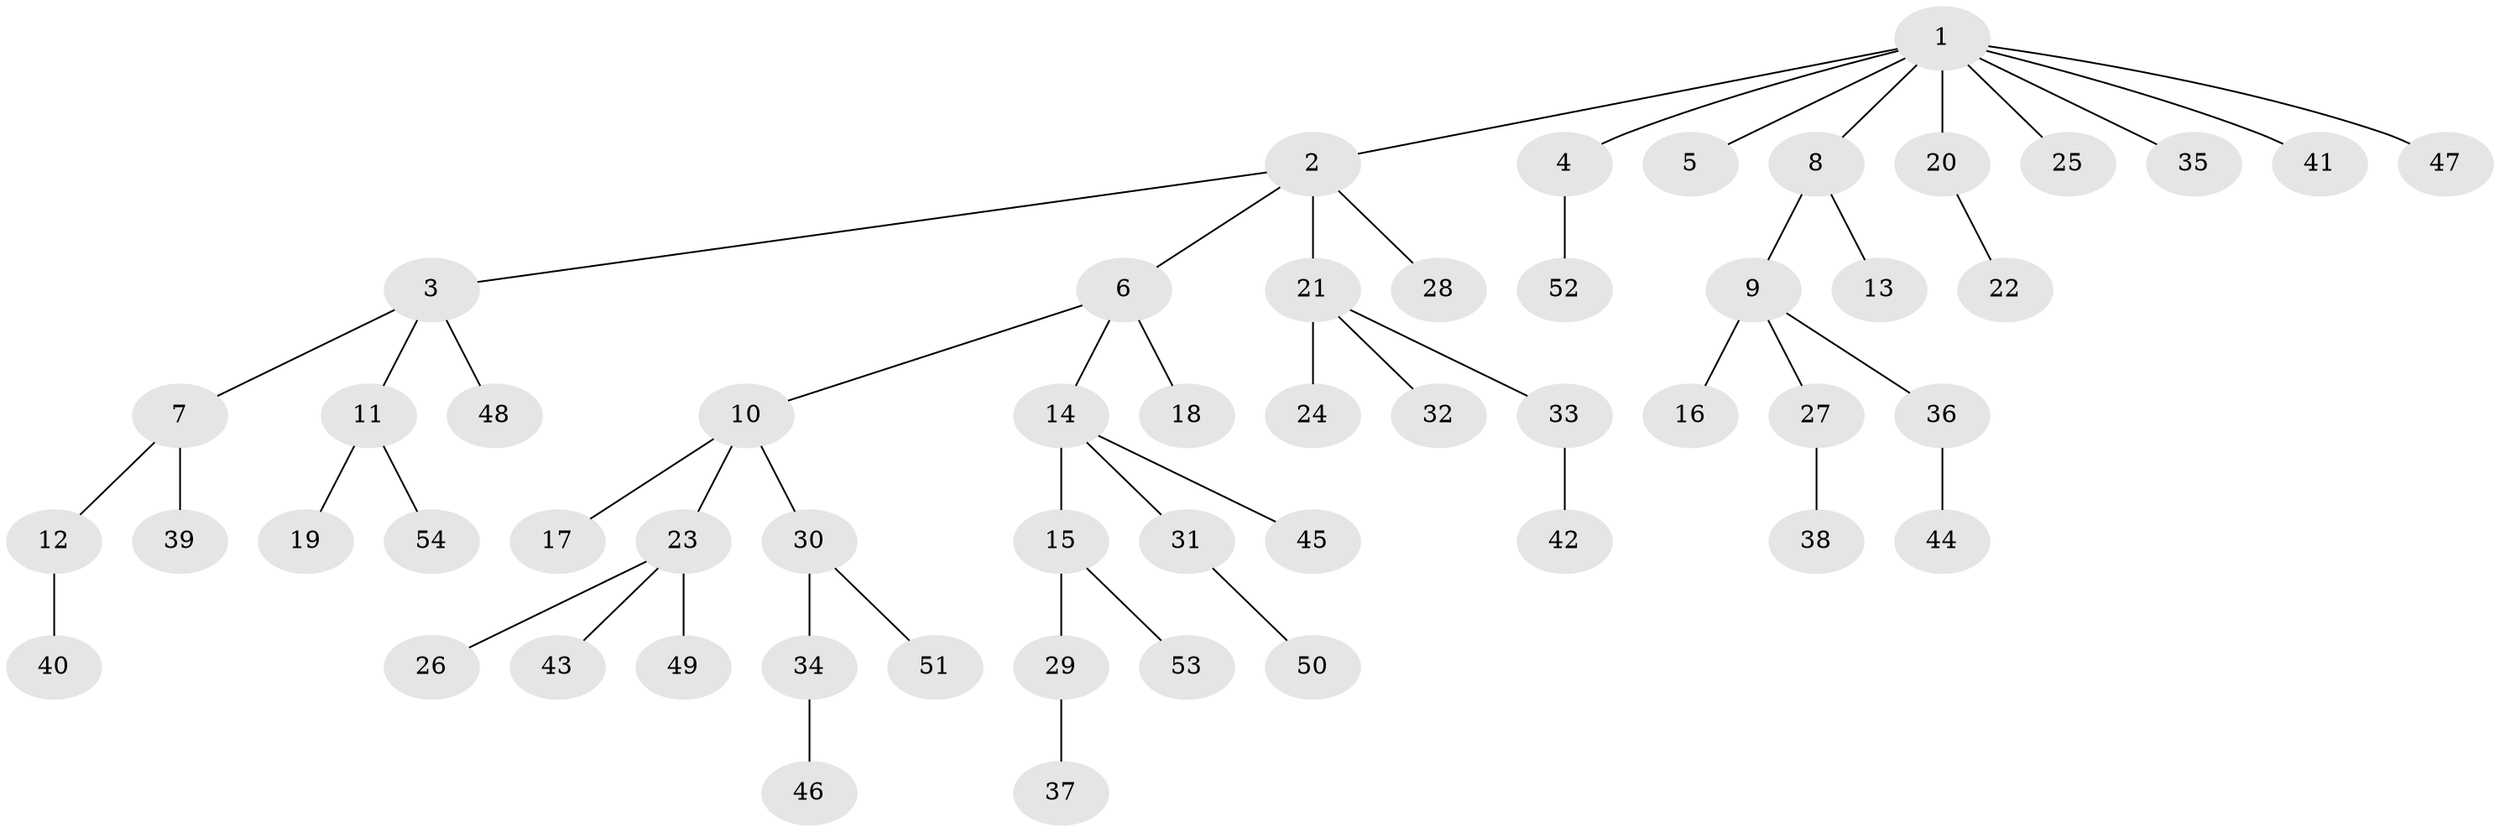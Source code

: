 // Generated by graph-tools (version 1.1) at 2025/15/03/09/25 04:15:26]
// undirected, 54 vertices, 53 edges
graph export_dot {
graph [start="1"]
  node [color=gray90,style=filled];
  1;
  2;
  3;
  4;
  5;
  6;
  7;
  8;
  9;
  10;
  11;
  12;
  13;
  14;
  15;
  16;
  17;
  18;
  19;
  20;
  21;
  22;
  23;
  24;
  25;
  26;
  27;
  28;
  29;
  30;
  31;
  32;
  33;
  34;
  35;
  36;
  37;
  38;
  39;
  40;
  41;
  42;
  43;
  44;
  45;
  46;
  47;
  48;
  49;
  50;
  51;
  52;
  53;
  54;
  1 -- 2;
  1 -- 4;
  1 -- 5;
  1 -- 8;
  1 -- 20;
  1 -- 25;
  1 -- 35;
  1 -- 41;
  1 -- 47;
  2 -- 3;
  2 -- 6;
  2 -- 21;
  2 -- 28;
  3 -- 7;
  3 -- 11;
  3 -- 48;
  4 -- 52;
  6 -- 10;
  6 -- 14;
  6 -- 18;
  7 -- 12;
  7 -- 39;
  8 -- 9;
  8 -- 13;
  9 -- 16;
  9 -- 27;
  9 -- 36;
  10 -- 17;
  10 -- 23;
  10 -- 30;
  11 -- 19;
  11 -- 54;
  12 -- 40;
  14 -- 15;
  14 -- 31;
  14 -- 45;
  15 -- 29;
  15 -- 53;
  20 -- 22;
  21 -- 24;
  21 -- 32;
  21 -- 33;
  23 -- 26;
  23 -- 43;
  23 -- 49;
  27 -- 38;
  29 -- 37;
  30 -- 34;
  30 -- 51;
  31 -- 50;
  33 -- 42;
  34 -- 46;
  36 -- 44;
}
